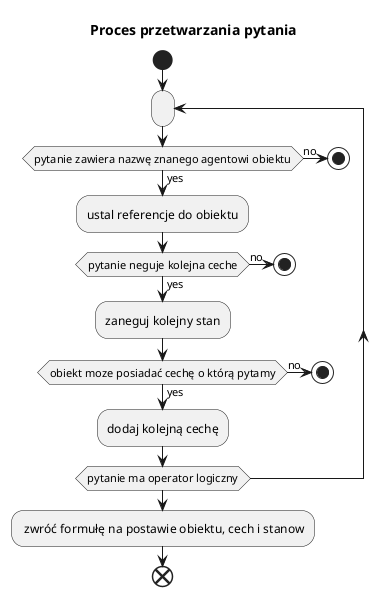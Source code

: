 @startuml
title Proces przetwarzania pytania
start
repeat:
    if (pytanie zawiera nazwę znanego agentowi obiektu) then (yes)
        :ustal referencje do obiektu;
        if (pytanie neguje kolejna ceche) then (yes)
            :zaneguj kolejny stan;
            if (obiekt moze posiadać cechę o którą pytamy) then (yes)
                :dodaj kolejną cechę;
            else (no)
                stop
            endif
        else (no)
            stop
        endif
    else (no)
        stop
    endif
 repeat while (pytanie ma operator logiczny)
 : zwróć formułę na postawie obiektu, cech i stanow;
end
@enduml
